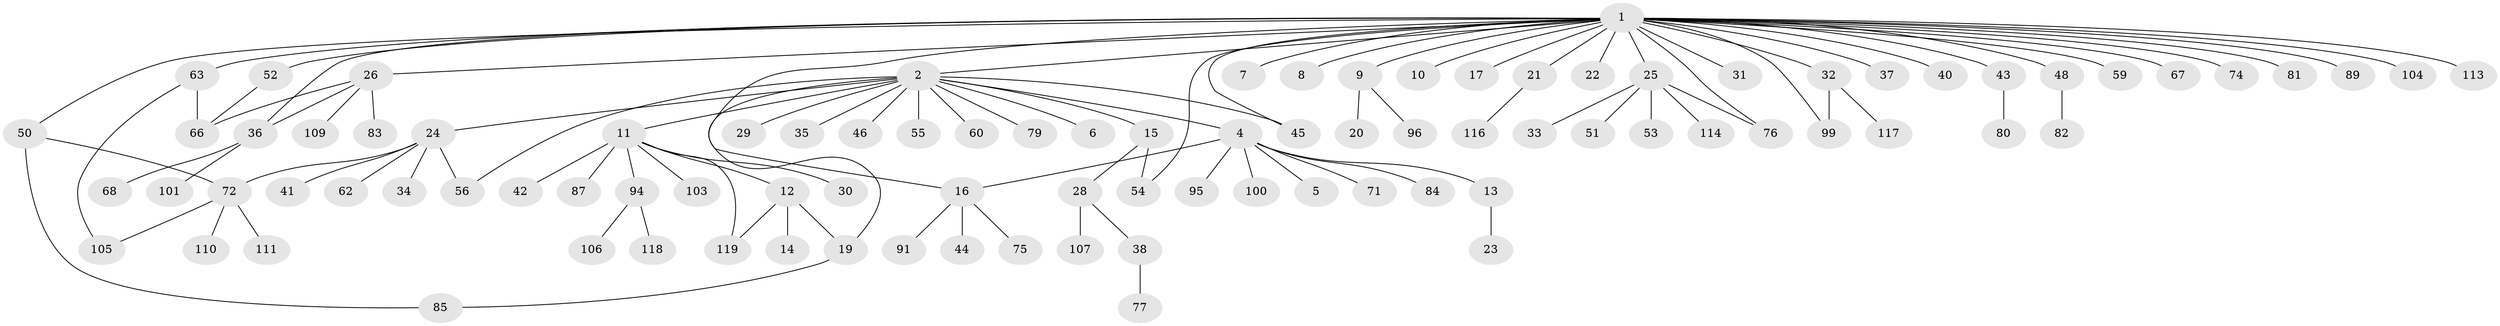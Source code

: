 // Generated by graph-tools (version 1.1) at 2025/23/03/03/25 07:23:51]
// undirected, 93 vertices, 106 edges
graph export_dot {
graph [start="1"]
  node [color=gray90,style=filled];
  1 [super="+3"];
  2 [super="+73"];
  4 [super="+98"];
  5;
  6;
  7;
  8;
  9;
  10;
  11 [super="+78"];
  12 [super="+69"];
  13;
  14;
  15 [super="+27"];
  16 [super="+18"];
  17 [super="+47"];
  19 [super="+90"];
  20;
  21;
  22;
  23 [super="+65"];
  24 [super="+39"];
  25 [super="+86"];
  26 [super="+93"];
  28 [super="+58"];
  29 [super="+92"];
  30;
  31;
  32 [super="+112"];
  33;
  34;
  35;
  36 [super="+57"];
  37;
  38 [super="+49"];
  40;
  41;
  42;
  43;
  44;
  45;
  46;
  48;
  50;
  51;
  52 [super="+61"];
  53;
  54 [super="+108"];
  55;
  56;
  59;
  60 [super="+64"];
  62;
  63 [super="+70"];
  66 [super="+88"];
  67;
  68;
  71 [super="+102"];
  72 [super="+97"];
  74;
  75;
  76;
  77;
  79;
  80;
  81;
  82;
  83;
  84;
  85;
  87;
  89;
  91;
  94;
  95;
  96;
  99 [super="+115"];
  100;
  101;
  103;
  104;
  105;
  106;
  107;
  109;
  110;
  111 [super="+120"];
  113;
  114;
  116;
  117;
  118;
  119;
  1 -- 2;
  1 -- 8;
  1 -- 16;
  1 -- 17;
  1 -- 25;
  1 -- 26 [weight=2];
  1 -- 31;
  1 -- 32;
  1 -- 36;
  1 -- 45;
  1 -- 48;
  1 -- 50;
  1 -- 54;
  1 -- 59;
  1 -- 63;
  1 -- 67;
  1 -- 76 [weight=2];
  1 -- 81;
  1 -- 89;
  1 -- 99;
  1 -- 104;
  1 -- 113;
  1 -- 37;
  1 -- 7;
  1 -- 40;
  1 -- 9;
  1 -- 10;
  1 -- 43;
  1 -- 74;
  1 -- 52;
  1 -- 21;
  1 -- 22;
  2 -- 4;
  2 -- 6;
  2 -- 11;
  2 -- 15;
  2 -- 19;
  2 -- 24;
  2 -- 29;
  2 -- 35;
  2 -- 45;
  2 -- 46;
  2 -- 55;
  2 -- 56;
  2 -- 60;
  2 -- 79;
  4 -- 5;
  4 -- 13;
  4 -- 71;
  4 -- 84;
  4 -- 95;
  4 -- 16;
  4 -- 100;
  9 -- 20;
  9 -- 96;
  11 -- 12;
  11 -- 30;
  11 -- 42;
  11 -- 87;
  11 -- 94;
  11 -- 103;
  11 -- 119;
  12 -- 14;
  12 -- 19;
  12 -- 119;
  13 -- 23;
  15 -- 28;
  15 -- 54;
  16 -- 44;
  16 -- 75;
  16 -- 91;
  19 -- 85;
  21 -- 116;
  24 -- 34;
  24 -- 56;
  24 -- 62;
  24 -- 41;
  24 -- 72;
  25 -- 33;
  25 -- 51;
  25 -- 53;
  25 -- 76;
  25 -- 114;
  26 -- 83;
  26 -- 109;
  26 -- 36;
  26 -- 66;
  28 -- 38;
  28 -- 107;
  32 -- 117;
  32 -- 99;
  36 -- 68;
  36 -- 101;
  38 -- 77;
  43 -- 80;
  48 -- 82;
  50 -- 72;
  50 -- 85;
  52 -- 66;
  63 -- 105;
  63 -- 66;
  72 -- 111;
  72 -- 105;
  72 -- 110;
  94 -- 106;
  94 -- 118;
}
